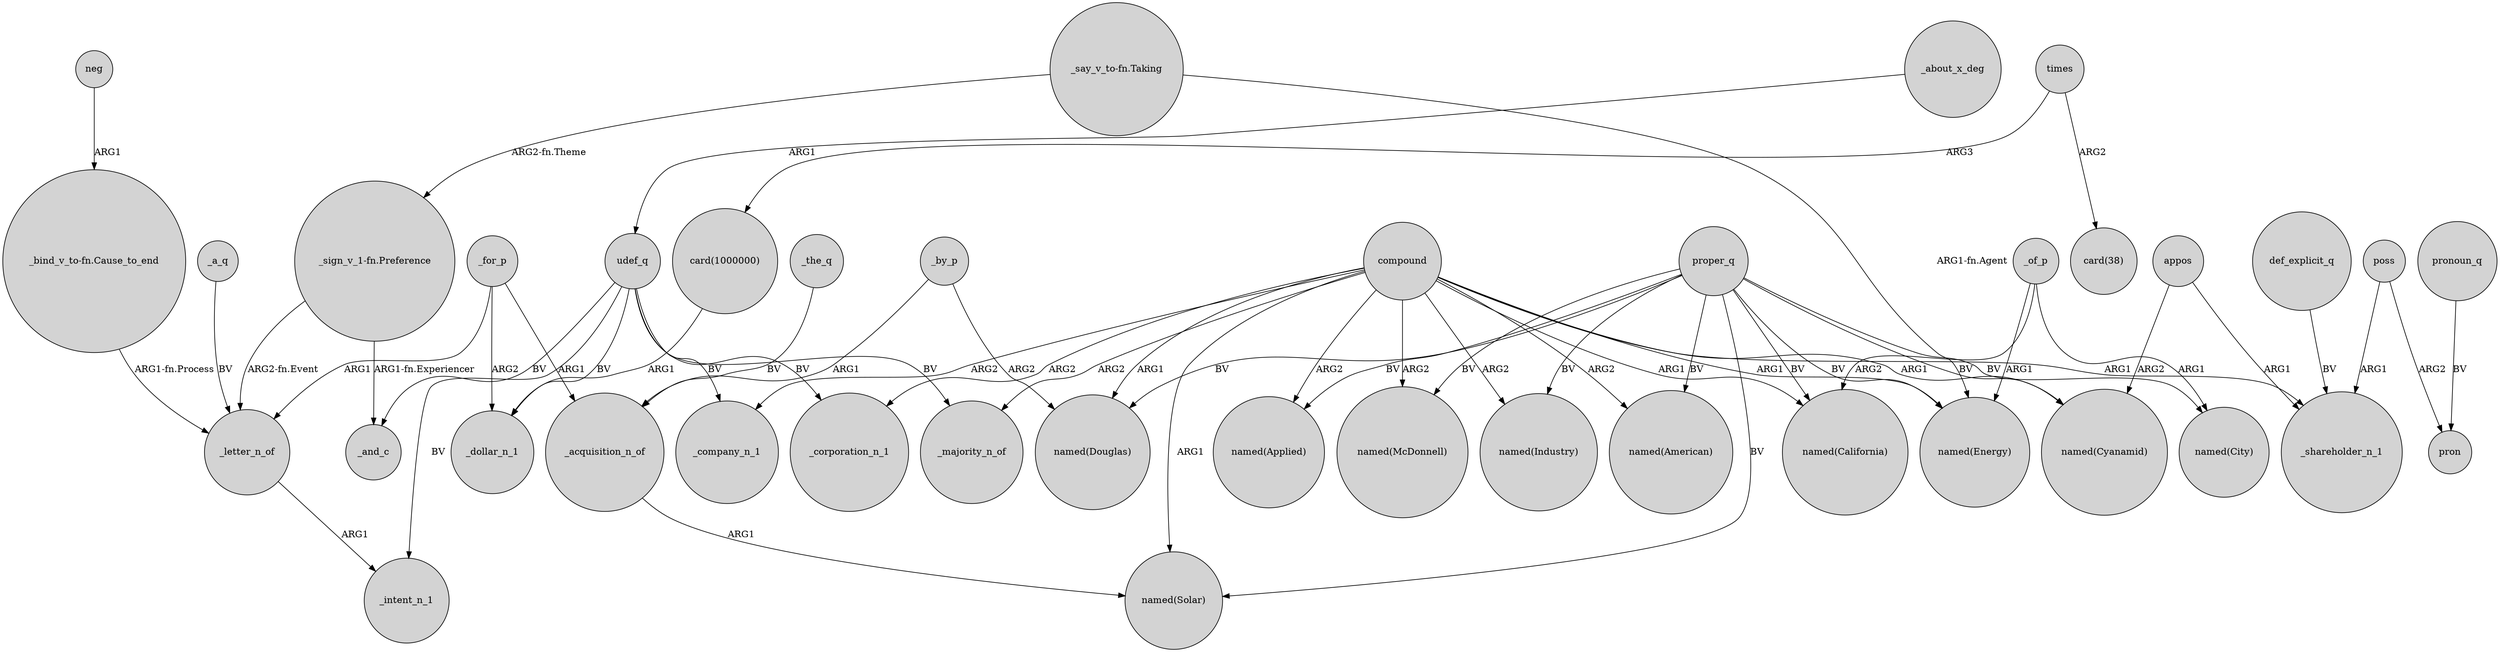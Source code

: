 digraph {
	node [shape=circle style=filled]
	_by_p -> _acquisition_n_of [label=ARG1]
	_letter_n_of -> _intent_n_1 [label=ARG1]
	times -> "card(38)" [label=ARG2]
	compound -> _company_n_1 [label=ARG2]
	udef_q -> _company_n_1 [label=BV]
	proper_q -> "named(Solar)" [label=BV]
	proper_q -> "named(Industry)" [label=BV]
	"_bind_v_to-fn.Cause_to_end" -> _letter_n_of [label="ARG1-fn.Process"]
	compound -> _shareholder_n_1 [label=ARG1]
	compound -> "named(Douglas)" [label=ARG1]
	proper_q -> "named(McDonnell)" [label=BV]
	compound -> "named(Energy)" [label=ARG1]
	times -> "card(1000000)" [label=ARG3]
	_the_q -> _acquisition_n_of [label=BV]
	proper_q -> "named(Cyanamid)" [label=BV]
	proper_q -> "named(Applied)" [label=BV]
	compound -> "named(Applied)" [label=ARG2]
	neg -> "_bind_v_to-fn.Cause_to_end" [label=ARG1]
	udef_q -> _and_c [label=BV]
	_for_p -> _acquisition_n_of [label=ARG1]
	_a_q -> _letter_n_of [label=BV]
	_about_x_deg -> udef_q [label=ARG1]
	compound -> "named(McDonnell)" [label=ARG2]
	_by_p -> "named(Douglas)" [label=ARG2]
	pronoun_q -> pron [label=BV]
	compound -> "named(Solar)" [label=ARG1]
	poss -> pron [label=ARG2]
	_acquisition_n_of -> "named(Solar)" [label=ARG1]
	udef_q -> _intent_n_1 [label=BV]
	def_explicit_q -> _shareholder_n_1 [label=BV]
	proper_q -> "named(Douglas)" [label=BV]
	"_say_v_to-fn.Taking" -> "named(Energy)" [label="ARG1-fn.Agent"]
	_for_p -> _dollar_n_1 [label=ARG2]
	"_sign_v_1-fn.Preference" -> _letter_n_of [label="ARG2-fn.Event"]
	poss -> _shareholder_n_1 [label=ARG1]
	udef_q -> _dollar_n_1 [label=BV]
	"card(1000000)" -> _dollar_n_1 [label=ARG1]
	appos -> "named(Cyanamid)" [label=ARG2]
	_for_p -> _letter_n_of [label=ARG1]
	proper_q -> "named(City)" [label=BV]
	_of_p -> "named(City)" [label=ARG1]
	_of_p -> "named(California)" [label=ARG2]
	compound -> _corporation_n_1 [label=ARG2]
	udef_q -> _corporation_n_1 [label=BV]
	appos -> _shareholder_n_1 [label=ARG1]
	compound -> "named(California)" [label=ARG1]
	_of_p -> "named(Energy)" [label=ARG1]
	compound -> "named(American)" [label=ARG2]
	proper_q -> "named(California)" [label=BV]
	compound -> "named(Cyanamid)" [label=ARG1]
	"_say_v_to-fn.Taking" -> "_sign_v_1-fn.Preference" [label="ARG2-fn.Theme"]
	proper_q -> "named(American)" [label=BV]
	compound -> _majority_n_of [label=ARG2]
	udef_q -> _majority_n_of [label=BV]
	"_sign_v_1-fn.Preference" -> _and_c [label="ARG1-fn.Experiencer"]
	proper_q -> "named(Energy)" [label=BV]
	compound -> "named(Industry)" [label=ARG2]
}
